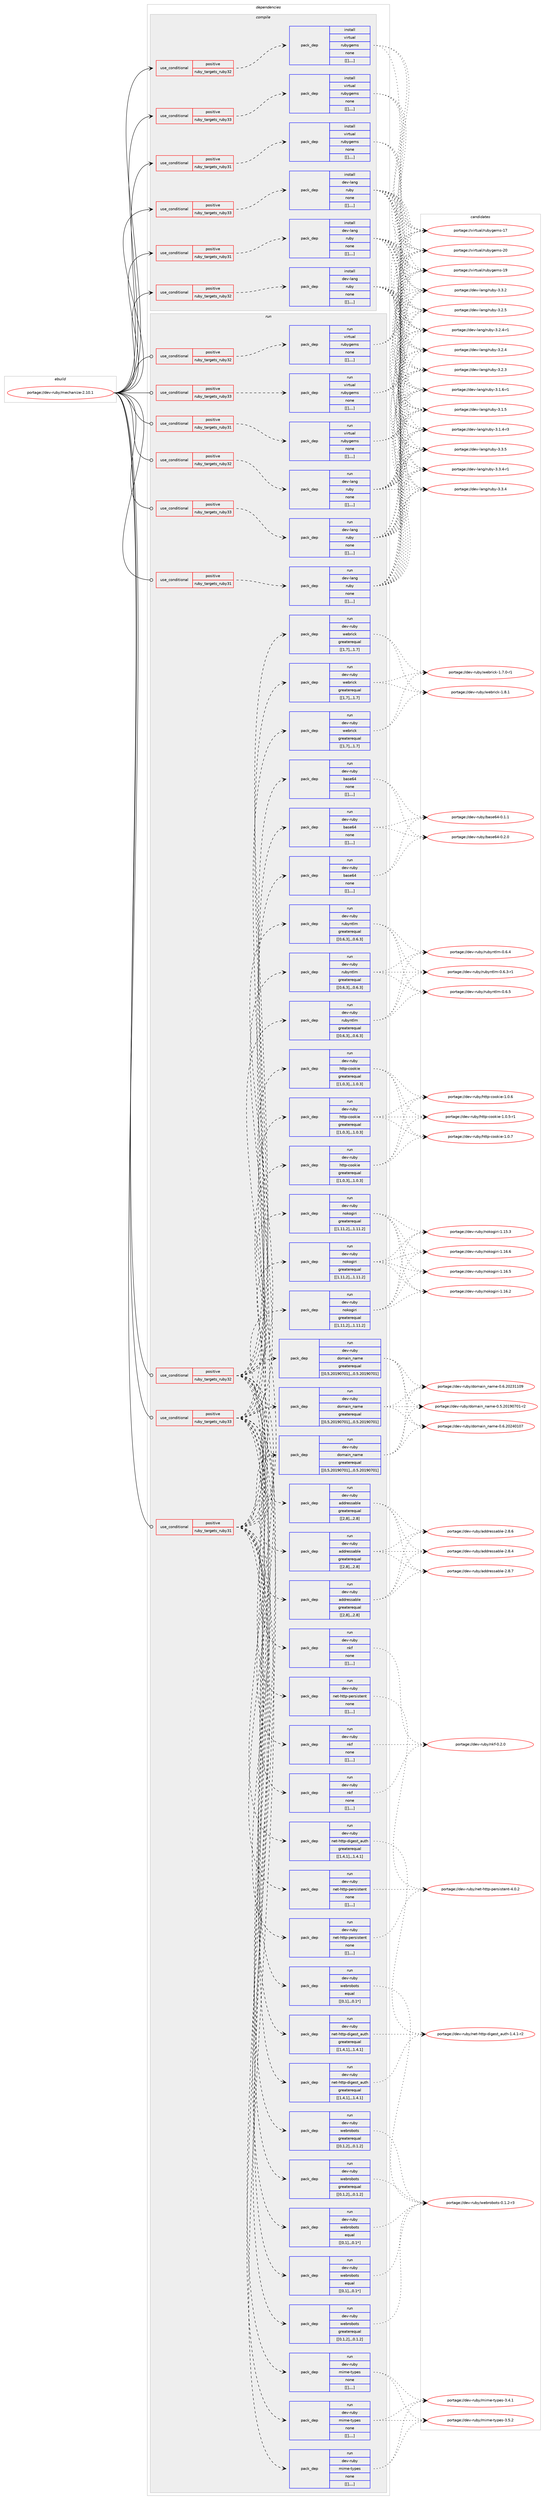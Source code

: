 digraph prolog {

# *************
# Graph options
# *************

newrank=true;
concentrate=true;
compound=true;
graph [rankdir=LR,fontname=Helvetica,fontsize=10,ranksep=1.5];#, ranksep=2.5, nodesep=0.2];
edge  [arrowhead=vee];
node  [fontname=Helvetica,fontsize=10];

# **********
# The ebuild
# **********

subgraph cluster_leftcol {
color=gray;
label=<<i>ebuild</i>>;
id [label="portage://dev-ruby/mechanize-2.10.1", color=red, width=4, href="../dev-ruby/mechanize-2.10.1.svg"];
}

# ****************
# The dependencies
# ****************

subgraph cluster_midcol {
color=gray;
label=<<i>dependencies</i>>;
subgraph cluster_compile {
fillcolor="#eeeeee";
style=filled;
label=<<i>compile</i>>;
subgraph cond51765 {
dependency192456 [label=<<TABLE BORDER="0" CELLBORDER="1" CELLSPACING="0" CELLPADDING="4"><TR><TD ROWSPAN="3" CELLPADDING="10">use_conditional</TD></TR><TR><TD>positive</TD></TR><TR><TD>ruby_targets_ruby31</TD></TR></TABLE>>, shape=none, color=red];
subgraph pack139360 {
dependency192457 [label=<<TABLE BORDER="0" CELLBORDER="1" CELLSPACING="0" CELLPADDING="4" WIDTH="220"><TR><TD ROWSPAN="6" CELLPADDING="30">pack_dep</TD></TR><TR><TD WIDTH="110">install</TD></TR><TR><TD>dev-lang</TD></TR><TR><TD>ruby</TD></TR><TR><TD>none</TD></TR><TR><TD>[[],,,,]</TD></TR></TABLE>>, shape=none, color=blue];
}
dependency192456:e -> dependency192457:w [weight=20,style="dashed",arrowhead="vee"];
}
id:e -> dependency192456:w [weight=20,style="solid",arrowhead="vee"];
subgraph cond51766 {
dependency192458 [label=<<TABLE BORDER="0" CELLBORDER="1" CELLSPACING="0" CELLPADDING="4"><TR><TD ROWSPAN="3" CELLPADDING="10">use_conditional</TD></TR><TR><TD>positive</TD></TR><TR><TD>ruby_targets_ruby31</TD></TR></TABLE>>, shape=none, color=red];
subgraph pack139361 {
dependency192459 [label=<<TABLE BORDER="0" CELLBORDER="1" CELLSPACING="0" CELLPADDING="4" WIDTH="220"><TR><TD ROWSPAN="6" CELLPADDING="30">pack_dep</TD></TR><TR><TD WIDTH="110">install</TD></TR><TR><TD>virtual</TD></TR><TR><TD>rubygems</TD></TR><TR><TD>none</TD></TR><TR><TD>[[],,,,]</TD></TR></TABLE>>, shape=none, color=blue];
}
dependency192458:e -> dependency192459:w [weight=20,style="dashed",arrowhead="vee"];
}
id:e -> dependency192458:w [weight=20,style="solid",arrowhead="vee"];
subgraph cond51767 {
dependency192460 [label=<<TABLE BORDER="0" CELLBORDER="1" CELLSPACING="0" CELLPADDING="4"><TR><TD ROWSPAN="3" CELLPADDING="10">use_conditional</TD></TR><TR><TD>positive</TD></TR><TR><TD>ruby_targets_ruby32</TD></TR></TABLE>>, shape=none, color=red];
subgraph pack139362 {
dependency192461 [label=<<TABLE BORDER="0" CELLBORDER="1" CELLSPACING="0" CELLPADDING="4" WIDTH="220"><TR><TD ROWSPAN="6" CELLPADDING="30">pack_dep</TD></TR><TR><TD WIDTH="110">install</TD></TR><TR><TD>dev-lang</TD></TR><TR><TD>ruby</TD></TR><TR><TD>none</TD></TR><TR><TD>[[],,,,]</TD></TR></TABLE>>, shape=none, color=blue];
}
dependency192460:e -> dependency192461:w [weight=20,style="dashed",arrowhead="vee"];
}
id:e -> dependency192460:w [weight=20,style="solid",arrowhead="vee"];
subgraph cond51768 {
dependency192462 [label=<<TABLE BORDER="0" CELLBORDER="1" CELLSPACING="0" CELLPADDING="4"><TR><TD ROWSPAN="3" CELLPADDING="10">use_conditional</TD></TR><TR><TD>positive</TD></TR><TR><TD>ruby_targets_ruby32</TD></TR></TABLE>>, shape=none, color=red];
subgraph pack139363 {
dependency192463 [label=<<TABLE BORDER="0" CELLBORDER="1" CELLSPACING="0" CELLPADDING="4" WIDTH="220"><TR><TD ROWSPAN="6" CELLPADDING="30">pack_dep</TD></TR><TR><TD WIDTH="110">install</TD></TR><TR><TD>virtual</TD></TR><TR><TD>rubygems</TD></TR><TR><TD>none</TD></TR><TR><TD>[[],,,,]</TD></TR></TABLE>>, shape=none, color=blue];
}
dependency192462:e -> dependency192463:w [weight=20,style="dashed",arrowhead="vee"];
}
id:e -> dependency192462:w [weight=20,style="solid",arrowhead="vee"];
subgraph cond51769 {
dependency192464 [label=<<TABLE BORDER="0" CELLBORDER="1" CELLSPACING="0" CELLPADDING="4"><TR><TD ROWSPAN="3" CELLPADDING="10">use_conditional</TD></TR><TR><TD>positive</TD></TR><TR><TD>ruby_targets_ruby33</TD></TR></TABLE>>, shape=none, color=red];
subgraph pack139364 {
dependency192465 [label=<<TABLE BORDER="0" CELLBORDER="1" CELLSPACING="0" CELLPADDING="4" WIDTH="220"><TR><TD ROWSPAN="6" CELLPADDING="30">pack_dep</TD></TR><TR><TD WIDTH="110">install</TD></TR><TR><TD>dev-lang</TD></TR><TR><TD>ruby</TD></TR><TR><TD>none</TD></TR><TR><TD>[[],,,,]</TD></TR></TABLE>>, shape=none, color=blue];
}
dependency192464:e -> dependency192465:w [weight=20,style="dashed",arrowhead="vee"];
}
id:e -> dependency192464:w [weight=20,style="solid",arrowhead="vee"];
subgraph cond51770 {
dependency192466 [label=<<TABLE BORDER="0" CELLBORDER="1" CELLSPACING="0" CELLPADDING="4"><TR><TD ROWSPAN="3" CELLPADDING="10">use_conditional</TD></TR><TR><TD>positive</TD></TR><TR><TD>ruby_targets_ruby33</TD></TR></TABLE>>, shape=none, color=red];
subgraph pack139365 {
dependency192467 [label=<<TABLE BORDER="0" CELLBORDER="1" CELLSPACING="0" CELLPADDING="4" WIDTH="220"><TR><TD ROWSPAN="6" CELLPADDING="30">pack_dep</TD></TR><TR><TD WIDTH="110">install</TD></TR><TR><TD>virtual</TD></TR><TR><TD>rubygems</TD></TR><TR><TD>none</TD></TR><TR><TD>[[],,,,]</TD></TR></TABLE>>, shape=none, color=blue];
}
dependency192466:e -> dependency192467:w [weight=20,style="dashed",arrowhead="vee"];
}
id:e -> dependency192466:w [weight=20,style="solid",arrowhead="vee"];
}
subgraph cluster_compileandrun {
fillcolor="#eeeeee";
style=filled;
label=<<i>compile and run</i>>;
}
subgraph cluster_run {
fillcolor="#eeeeee";
style=filled;
label=<<i>run</i>>;
subgraph cond51771 {
dependency192468 [label=<<TABLE BORDER="0" CELLBORDER="1" CELLSPACING="0" CELLPADDING="4"><TR><TD ROWSPAN="3" CELLPADDING="10">use_conditional</TD></TR><TR><TD>positive</TD></TR><TR><TD>ruby_targets_ruby31</TD></TR></TABLE>>, shape=none, color=red];
subgraph pack139366 {
dependency192469 [label=<<TABLE BORDER="0" CELLBORDER="1" CELLSPACING="0" CELLPADDING="4" WIDTH="220"><TR><TD ROWSPAN="6" CELLPADDING="30">pack_dep</TD></TR><TR><TD WIDTH="110">run</TD></TR><TR><TD>dev-lang</TD></TR><TR><TD>ruby</TD></TR><TR><TD>none</TD></TR><TR><TD>[[],,,,]</TD></TR></TABLE>>, shape=none, color=blue];
}
dependency192468:e -> dependency192469:w [weight=20,style="dashed",arrowhead="vee"];
}
id:e -> dependency192468:w [weight=20,style="solid",arrowhead="odot"];
subgraph cond51772 {
dependency192470 [label=<<TABLE BORDER="0" CELLBORDER="1" CELLSPACING="0" CELLPADDING="4"><TR><TD ROWSPAN="3" CELLPADDING="10">use_conditional</TD></TR><TR><TD>positive</TD></TR><TR><TD>ruby_targets_ruby31</TD></TR></TABLE>>, shape=none, color=red];
subgraph pack139367 {
dependency192471 [label=<<TABLE BORDER="0" CELLBORDER="1" CELLSPACING="0" CELLPADDING="4" WIDTH="220"><TR><TD ROWSPAN="6" CELLPADDING="30">pack_dep</TD></TR><TR><TD WIDTH="110">run</TD></TR><TR><TD>dev-ruby</TD></TR><TR><TD>addressable</TD></TR><TR><TD>greaterequal</TD></TR><TR><TD>[[2,8],,,2.8]</TD></TR></TABLE>>, shape=none, color=blue];
}
dependency192470:e -> dependency192471:w [weight=20,style="dashed",arrowhead="vee"];
subgraph pack139368 {
dependency192472 [label=<<TABLE BORDER="0" CELLBORDER="1" CELLSPACING="0" CELLPADDING="4" WIDTH="220"><TR><TD ROWSPAN="6" CELLPADDING="30">pack_dep</TD></TR><TR><TD WIDTH="110">run</TD></TR><TR><TD>dev-ruby</TD></TR><TR><TD>base64</TD></TR><TR><TD>none</TD></TR><TR><TD>[[],,,,]</TD></TR></TABLE>>, shape=none, color=blue];
}
dependency192470:e -> dependency192472:w [weight=20,style="dashed",arrowhead="vee"];
subgraph pack139369 {
dependency192473 [label=<<TABLE BORDER="0" CELLBORDER="1" CELLSPACING="0" CELLPADDING="4" WIDTH="220"><TR><TD ROWSPAN="6" CELLPADDING="30">pack_dep</TD></TR><TR><TD WIDTH="110">run</TD></TR><TR><TD>dev-ruby</TD></TR><TR><TD>domain_name</TD></TR><TR><TD>greaterequal</TD></TR><TR><TD>[[0,5,20190701],,,0.5.20190701]</TD></TR></TABLE>>, shape=none, color=blue];
}
dependency192470:e -> dependency192473:w [weight=20,style="dashed",arrowhead="vee"];
subgraph pack139370 {
dependency192474 [label=<<TABLE BORDER="0" CELLBORDER="1" CELLSPACING="0" CELLPADDING="4" WIDTH="220"><TR><TD ROWSPAN="6" CELLPADDING="30">pack_dep</TD></TR><TR><TD WIDTH="110">run</TD></TR><TR><TD>dev-ruby</TD></TR><TR><TD>http-cookie</TD></TR><TR><TD>greaterequal</TD></TR><TR><TD>[[1,0,3],,,1.0.3]</TD></TR></TABLE>>, shape=none, color=blue];
}
dependency192470:e -> dependency192474:w [weight=20,style="dashed",arrowhead="vee"];
subgraph pack139371 {
dependency192475 [label=<<TABLE BORDER="0" CELLBORDER="1" CELLSPACING="0" CELLPADDING="4" WIDTH="220"><TR><TD ROWSPAN="6" CELLPADDING="30">pack_dep</TD></TR><TR><TD WIDTH="110">run</TD></TR><TR><TD>dev-ruby</TD></TR><TR><TD>mime-types</TD></TR><TR><TD>none</TD></TR><TR><TD>[[],,,,]</TD></TR></TABLE>>, shape=none, color=blue];
}
dependency192470:e -> dependency192475:w [weight=20,style="dashed",arrowhead="vee"];
subgraph pack139372 {
dependency192476 [label=<<TABLE BORDER="0" CELLBORDER="1" CELLSPACING="0" CELLPADDING="4" WIDTH="220"><TR><TD ROWSPAN="6" CELLPADDING="30">pack_dep</TD></TR><TR><TD WIDTH="110">run</TD></TR><TR><TD>dev-ruby</TD></TR><TR><TD>net-http-digest_auth</TD></TR><TR><TD>greaterequal</TD></TR><TR><TD>[[1,4,1],,,1.4.1]</TD></TR></TABLE>>, shape=none, color=blue];
}
dependency192470:e -> dependency192476:w [weight=20,style="dashed",arrowhead="vee"];
subgraph pack139373 {
dependency192477 [label=<<TABLE BORDER="0" CELLBORDER="1" CELLSPACING="0" CELLPADDING="4" WIDTH="220"><TR><TD ROWSPAN="6" CELLPADDING="30">pack_dep</TD></TR><TR><TD WIDTH="110">run</TD></TR><TR><TD>dev-ruby</TD></TR><TR><TD>net-http-persistent</TD></TR><TR><TD>none</TD></TR><TR><TD>[[],,,,]</TD></TR></TABLE>>, shape=none, color=blue];
}
dependency192470:e -> dependency192477:w [weight=20,style="dashed",arrowhead="vee"];
subgraph pack139374 {
dependency192478 [label=<<TABLE BORDER="0" CELLBORDER="1" CELLSPACING="0" CELLPADDING="4" WIDTH="220"><TR><TD ROWSPAN="6" CELLPADDING="30">pack_dep</TD></TR><TR><TD WIDTH="110">run</TD></TR><TR><TD>dev-ruby</TD></TR><TR><TD>nkf</TD></TR><TR><TD>none</TD></TR><TR><TD>[[],,,,]</TD></TR></TABLE>>, shape=none, color=blue];
}
dependency192470:e -> dependency192478:w [weight=20,style="dashed",arrowhead="vee"];
subgraph pack139375 {
dependency192479 [label=<<TABLE BORDER="0" CELLBORDER="1" CELLSPACING="0" CELLPADDING="4" WIDTH="220"><TR><TD ROWSPAN="6" CELLPADDING="30">pack_dep</TD></TR><TR><TD WIDTH="110">run</TD></TR><TR><TD>dev-ruby</TD></TR><TR><TD>nokogiri</TD></TR><TR><TD>greaterequal</TD></TR><TR><TD>[[1,11,2],,,1.11.2]</TD></TR></TABLE>>, shape=none, color=blue];
}
dependency192470:e -> dependency192479:w [weight=20,style="dashed",arrowhead="vee"];
subgraph pack139376 {
dependency192480 [label=<<TABLE BORDER="0" CELLBORDER="1" CELLSPACING="0" CELLPADDING="4" WIDTH="220"><TR><TD ROWSPAN="6" CELLPADDING="30">pack_dep</TD></TR><TR><TD WIDTH="110">run</TD></TR><TR><TD>dev-ruby</TD></TR><TR><TD>rubyntlm</TD></TR><TR><TD>greaterequal</TD></TR><TR><TD>[[0,6,3],,,0.6.3]</TD></TR></TABLE>>, shape=none, color=blue];
}
dependency192470:e -> dependency192480:w [weight=20,style="dashed",arrowhead="vee"];
subgraph pack139377 {
dependency192481 [label=<<TABLE BORDER="0" CELLBORDER="1" CELLSPACING="0" CELLPADDING="4" WIDTH="220"><TR><TD ROWSPAN="6" CELLPADDING="30">pack_dep</TD></TR><TR><TD WIDTH="110">run</TD></TR><TR><TD>dev-ruby</TD></TR><TR><TD>webrick</TD></TR><TR><TD>greaterequal</TD></TR><TR><TD>[[1,7],,,1.7]</TD></TR></TABLE>>, shape=none, color=blue];
}
dependency192470:e -> dependency192481:w [weight=20,style="dashed",arrowhead="vee"];
subgraph pack139378 {
dependency192482 [label=<<TABLE BORDER="0" CELLBORDER="1" CELLSPACING="0" CELLPADDING="4" WIDTH="220"><TR><TD ROWSPAN="6" CELLPADDING="30">pack_dep</TD></TR><TR><TD WIDTH="110">run</TD></TR><TR><TD>dev-ruby</TD></TR><TR><TD>webrobots</TD></TR><TR><TD>greaterequal</TD></TR><TR><TD>[[0,1,2],,,0.1.2]</TD></TR></TABLE>>, shape=none, color=blue];
}
dependency192470:e -> dependency192482:w [weight=20,style="dashed",arrowhead="vee"];
subgraph pack139379 {
dependency192483 [label=<<TABLE BORDER="0" CELLBORDER="1" CELLSPACING="0" CELLPADDING="4" WIDTH="220"><TR><TD ROWSPAN="6" CELLPADDING="30">pack_dep</TD></TR><TR><TD WIDTH="110">run</TD></TR><TR><TD>dev-ruby</TD></TR><TR><TD>webrobots</TD></TR><TR><TD>equal</TD></TR><TR><TD>[[0,1],,,0.1*]</TD></TR></TABLE>>, shape=none, color=blue];
}
dependency192470:e -> dependency192483:w [weight=20,style="dashed",arrowhead="vee"];
}
id:e -> dependency192470:w [weight=20,style="solid",arrowhead="odot"];
subgraph cond51773 {
dependency192484 [label=<<TABLE BORDER="0" CELLBORDER="1" CELLSPACING="0" CELLPADDING="4"><TR><TD ROWSPAN="3" CELLPADDING="10">use_conditional</TD></TR><TR><TD>positive</TD></TR><TR><TD>ruby_targets_ruby31</TD></TR></TABLE>>, shape=none, color=red];
subgraph pack139380 {
dependency192485 [label=<<TABLE BORDER="0" CELLBORDER="1" CELLSPACING="0" CELLPADDING="4" WIDTH="220"><TR><TD ROWSPAN="6" CELLPADDING="30">pack_dep</TD></TR><TR><TD WIDTH="110">run</TD></TR><TR><TD>virtual</TD></TR><TR><TD>rubygems</TD></TR><TR><TD>none</TD></TR><TR><TD>[[],,,,]</TD></TR></TABLE>>, shape=none, color=blue];
}
dependency192484:e -> dependency192485:w [weight=20,style="dashed",arrowhead="vee"];
}
id:e -> dependency192484:w [weight=20,style="solid",arrowhead="odot"];
subgraph cond51774 {
dependency192486 [label=<<TABLE BORDER="0" CELLBORDER="1" CELLSPACING="0" CELLPADDING="4"><TR><TD ROWSPAN="3" CELLPADDING="10">use_conditional</TD></TR><TR><TD>positive</TD></TR><TR><TD>ruby_targets_ruby32</TD></TR></TABLE>>, shape=none, color=red];
subgraph pack139381 {
dependency192487 [label=<<TABLE BORDER="0" CELLBORDER="1" CELLSPACING="0" CELLPADDING="4" WIDTH="220"><TR><TD ROWSPAN="6" CELLPADDING="30">pack_dep</TD></TR><TR><TD WIDTH="110">run</TD></TR><TR><TD>dev-lang</TD></TR><TR><TD>ruby</TD></TR><TR><TD>none</TD></TR><TR><TD>[[],,,,]</TD></TR></TABLE>>, shape=none, color=blue];
}
dependency192486:e -> dependency192487:w [weight=20,style="dashed",arrowhead="vee"];
}
id:e -> dependency192486:w [weight=20,style="solid",arrowhead="odot"];
subgraph cond51775 {
dependency192488 [label=<<TABLE BORDER="0" CELLBORDER="1" CELLSPACING="0" CELLPADDING="4"><TR><TD ROWSPAN="3" CELLPADDING="10">use_conditional</TD></TR><TR><TD>positive</TD></TR><TR><TD>ruby_targets_ruby32</TD></TR></TABLE>>, shape=none, color=red];
subgraph pack139382 {
dependency192489 [label=<<TABLE BORDER="0" CELLBORDER="1" CELLSPACING="0" CELLPADDING="4" WIDTH="220"><TR><TD ROWSPAN="6" CELLPADDING="30">pack_dep</TD></TR><TR><TD WIDTH="110">run</TD></TR><TR><TD>dev-ruby</TD></TR><TR><TD>addressable</TD></TR><TR><TD>greaterequal</TD></TR><TR><TD>[[2,8],,,2.8]</TD></TR></TABLE>>, shape=none, color=blue];
}
dependency192488:e -> dependency192489:w [weight=20,style="dashed",arrowhead="vee"];
subgraph pack139383 {
dependency192490 [label=<<TABLE BORDER="0" CELLBORDER="1" CELLSPACING="0" CELLPADDING="4" WIDTH="220"><TR><TD ROWSPAN="6" CELLPADDING="30">pack_dep</TD></TR><TR><TD WIDTH="110">run</TD></TR><TR><TD>dev-ruby</TD></TR><TR><TD>base64</TD></TR><TR><TD>none</TD></TR><TR><TD>[[],,,,]</TD></TR></TABLE>>, shape=none, color=blue];
}
dependency192488:e -> dependency192490:w [weight=20,style="dashed",arrowhead="vee"];
subgraph pack139384 {
dependency192491 [label=<<TABLE BORDER="0" CELLBORDER="1" CELLSPACING="0" CELLPADDING="4" WIDTH="220"><TR><TD ROWSPAN="6" CELLPADDING="30">pack_dep</TD></TR><TR><TD WIDTH="110">run</TD></TR><TR><TD>dev-ruby</TD></TR><TR><TD>domain_name</TD></TR><TR><TD>greaterequal</TD></TR><TR><TD>[[0,5,20190701],,,0.5.20190701]</TD></TR></TABLE>>, shape=none, color=blue];
}
dependency192488:e -> dependency192491:w [weight=20,style="dashed",arrowhead="vee"];
subgraph pack139385 {
dependency192492 [label=<<TABLE BORDER="0" CELLBORDER="1" CELLSPACING="0" CELLPADDING="4" WIDTH="220"><TR><TD ROWSPAN="6" CELLPADDING="30">pack_dep</TD></TR><TR><TD WIDTH="110">run</TD></TR><TR><TD>dev-ruby</TD></TR><TR><TD>http-cookie</TD></TR><TR><TD>greaterequal</TD></TR><TR><TD>[[1,0,3],,,1.0.3]</TD></TR></TABLE>>, shape=none, color=blue];
}
dependency192488:e -> dependency192492:w [weight=20,style="dashed",arrowhead="vee"];
subgraph pack139386 {
dependency192493 [label=<<TABLE BORDER="0" CELLBORDER="1" CELLSPACING="0" CELLPADDING="4" WIDTH="220"><TR><TD ROWSPAN="6" CELLPADDING="30">pack_dep</TD></TR><TR><TD WIDTH="110">run</TD></TR><TR><TD>dev-ruby</TD></TR><TR><TD>mime-types</TD></TR><TR><TD>none</TD></TR><TR><TD>[[],,,,]</TD></TR></TABLE>>, shape=none, color=blue];
}
dependency192488:e -> dependency192493:w [weight=20,style="dashed",arrowhead="vee"];
subgraph pack139387 {
dependency192494 [label=<<TABLE BORDER="0" CELLBORDER="1" CELLSPACING="0" CELLPADDING="4" WIDTH="220"><TR><TD ROWSPAN="6" CELLPADDING="30">pack_dep</TD></TR><TR><TD WIDTH="110">run</TD></TR><TR><TD>dev-ruby</TD></TR><TR><TD>net-http-digest_auth</TD></TR><TR><TD>greaterequal</TD></TR><TR><TD>[[1,4,1],,,1.4.1]</TD></TR></TABLE>>, shape=none, color=blue];
}
dependency192488:e -> dependency192494:w [weight=20,style="dashed",arrowhead="vee"];
subgraph pack139388 {
dependency192495 [label=<<TABLE BORDER="0" CELLBORDER="1" CELLSPACING="0" CELLPADDING="4" WIDTH="220"><TR><TD ROWSPAN="6" CELLPADDING="30">pack_dep</TD></TR><TR><TD WIDTH="110">run</TD></TR><TR><TD>dev-ruby</TD></TR><TR><TD>net-http-persistent</TD></TR><TR><TD>none</TD></TR><TR><TD>[[],,,,]</TD></TR></TABLE>>, shape=none, color=blue];
}
dependency192488:e -> dependency192495:w [weight=20,style="dashed",arrowhead="vee"];
subgraph pack139389 {
dependency192496 [label=<<TABLE BORDER="0" CELLBORDER="1" CELLSPACING="0" CELLPADDING="4" WIDTH="220"><TR><TD ROWSPAN="6" CELLPADDING="30">pack_dep</TD></TR><TR><TD WIDTH="110">run</TD></TR><TR><TD>dev-ruby</TD></TR><TR><TD>nkf</TD></TR><TR><TD>none</TD></TR><TR><TD>[[],,,,]</TD></TR></TABLE>>, shape=none, color=blue];
}
dependency192488:e -> dependency192496:w [weight=20,style="dashed",arrowhead="vee"];
subgraph pack139390 {
dependency192497 [label=<<TABLE BORDER="0" CELLBORDER="1" CELLSPACING="0" CELLPADDING="4" WIDTH="220"><TR><TD ROWSPAN="6" CELLPADDING="30">pack_dep</TD></TR><TR><TD WIDTH="110">run</TD></TR><TR><TD>dev-ruby</TD></TR><TR><TD>nokogiri</TD></TR><TR><TD>greaterequal</TD></TR><TR><TD>[[1,11,2],,,1.11.2]</TD></TR></TABLE>>, shape=none, color=blue];
}
dependency192488:e -> dependency192497:w [weight=20,style="dashed",arrowhead="vee"];
subgraph pack139391 {
dependency192498 [label=<<TABLE BORDER="0" CELLBORDER="1" CELLSPACING="0" CELLPADDING="4" WIDTH="220"><TR><TD ROWSPAN="6" CELLPADDING="30">pack_dep</TD></TR><TR><TD WIDTH="110">run</TD></TR><TR><TD>dev-ruby</TD></TR><TR><TD>rubyntlm</TD></TR><TR><TD>greaterequal</TD></TR><TR><TD>[[0,6,3],,,0.6.3]</TD></TR></TABLE>>, shape=none, color=blue];
}
dependency192488:e -> dependency192498:w [weight=20,style="dashed",arrowhead="vee"];
subgraph pack139392 {
dependency192499 [label=<<TABLE BORDER="0" CELLBORDER="1" CELLSPACING="0" CELLPADDING="4" WIDTH="220"><TR><TD ROWSPAN="6" CELLPADDING="30">pack_dep</TD></TR><TR><TD WIDTH="110">run</TD></TR><TR><TD>dev-ruby</TD></TR><TR><TD>webrick</TD></TR><TR><TD>greaterequal</TD></TR><TR><TD>[[1,7],,,1.7]</TD></TR></TABLE>>, shape=none, color=blue];
}
dependency192488:e -> dependency192499:w [weight=20,style="dashed",arrowhead="vee"];
subgraph pack139393 {
dependency192500 [label=<<TABLE BORDER="0" CELLBORDER="1" CELLSPACING="0" CELLPADDING="4" WIDTH="220"><TR><TD ROWSPAN="6" CELLPADDING="30">pack_dep</TD></TR><TR><TD WIDTH="110">run</TD></TR><TR><TD>dev-ruby</TD></TR><TR><TD>webrobots</TD></TR><TR><TD>greaterequal</TD></TR><TR><TD>[[0,1,2],,,0.1.2]</TD></TR></TABLE>>, shape=none, color=blue];
}
dependency192488:e -> dependency192500:w [weight=20,style="dashed",arrowhead="vee"];
subgraph pack139394 {
dependency192501 [label=<<TABLE BORDER="0" CELLBORDER="1" CELLSPACING="0" CELLPADDING="4" WIDTH="220"><TR><TD ROWSPAN="6" CELLPADDING="30">pack_dep</TD></TR><TR><TD WIDTH="110">run</TD></TR><TR><TD>dev-ruby</TD></TR><TR><TD>webrobots</TD></TR><TR><TD>equal</TD></TR><TR><TD>[[0,1],,,0.1*]</TD></TR></TABLE>>, shape=none, color=blue];
}
dependency192488:e -> dependency192501:w [weight=20,style="dashed",arrowhead="vee"];
}
id:e -> dependency192488:w [weight=20,style="solid",arrowhead="odot"];
subgraph cond51776 {
dependency192502 [label=<<TABLE BORDER="0" CELLBORDER="1" CELLSPACING="0" CELLPADDING="4"><TR><TD ROWSPAN="3" CELLPADDING="10">use_conditional</TD></TR><TR><TD>positive</TD></TR><TR><TD>ruby_targets_ruby32</TD></TR></TABLE>>, shape=none, color=red];
subgraph pack139395 {
dependency192503 [label=<<TABLE BORDER="0" CELLBORDER="1" CELLSPACING="0" CELLPADDING="4" WIDTH="220"><TR><TD ROWSPAN="6" CELLPADDING="30">pack_dep</TD></TR><TR><TD WIDTH="110">run</TD></TR><TR><TD>virtual</TD></TR><TR><TD>rubygems</TD></TR><TR><TD>none</TD></TR><TR><TD>[[],,,,]</TD></TR></TABLE>>, shape=none, color=blue];
}
dependency192502:e -> dependency192503:w [weight=20,style="dashed",arrowhead="vee"];
}
id:e -> dependency192502:w [weight=20,style="solid",arrowhead="odot"];
subgraph cond51777 {
dependency192504 [label=<<TABLE BORDER="0" CELLBORDER="1" CELLSPACING="0" CELLPADDING="4"><TR><TD ROWSPAN="3" CELLPADDING="10">use_conditional</TD></TR><TR><TD>positive</TD></TR><TR><TD>ruby_targets_ruby33</TD></TR></TABLE>>, shape=none, color=red];
subgraph pack139396 {
dependency192505 [label=<<TABLE BORDER="0" CELLBORDER="1" CELLSPACING="0" CELLPADDING="4" WIDTH="220"><TR><TD ROWSPAN="6" CELLPADDING="30">pack_dep</TD></TR><TR><TD WIDTH="110">run</TD></TR><TR><TD>dev-lang</TD></TR><TR><TD>ruby</TD></TR><TR><TD>none</TD></TR><TR><TD>[[],,,,]</TD></TR></TABLE>>, shape=none, color=blue];
}
dependency192504:e -> dependency192505:w [weight=20,style="dashed",arrowhead="vee"];
}
id:e -> dependency192504:w [weight=20,style="solid",arrowhead="odot"];
subgraph cond51778 {
dependency192506 [label=<<TABLE BORDER="0" CELLBORDER="1" CELLSPACING="0" CELLPADDING="4"><TR><TD ROWSPAN="3" CELLPADDING="10">use_conditional</TD></TR><TR><TD>positive</TD></TR><TR><TD>ruby_targets_ruby33</TD></TR></TABLE>>, shape=none, color=red];
subgraph pack139397 {
dependency192507 [label=<<TABLE BORDER="0" CELLBORDER="1" CELLSPACING="0" CELLPADDING="4" WIDTH="220"><TR><TD ROWSPAN="6" CELLPADDING="30">pack_dep</TD></TR><TR><TD WIDTH="110">run</TD></TR><TR><TD>dev-ruby</TD></TR><TR><TD>addressable</TD></TR><TR><TD>greaterequal</TD></TR><TR><TD>[[2,8],,,2.8]</TD></TR></TABLE>>, shape=none, color=blue];
}
dependency192506:e -> dependency192507:w [weight=20,style="dashed",arrowhead="vee"];
subgraph pack139398 {
dependency192508 [label=<<TABLE BORDER="0" CELLBORDER="1" CELLSPACING="0" CELLPADDING="4" WIDTH="220"><TR><TD ROWSPAN="6" CELLPADDING="30">pack_dep</TD></TR><TR><TD WIDTH="110">run</TD></TR><TR><TD>dev-ruby</TD></TR><TR><TD>base64</TD></TR><TR><TD>none</TD></TR><TR><TD>[[],,,,]</TD></TR></TABLE>>, shape=none, color=blue];
}
dependency192506:e -> dependency192508:w [weight=20,style="dashed",arrowhead="vee"];
subgraph pack139399 {
dependency192509 [label=<<TABLE BORDER="0" CELLBORDER="1" CELLSPACING="0" CELLPADDING="4" WIDTH="220"><TR><TD ROWSPAN="6" CELLPADDING="30">pack_dep</TD></TR><TR><TD WIDTH="110">run</TD></TR><TR><TD>dev-ruby</TD></TR><TR><TD>domain_name</TD></TR><TR><TD>greaterequal</TD></TR><TR><TD>[[0,5,20190701],,,0.5.20190701]</TD></TR></TABLE>>, shape=none, color=blue];
}
dependency192506:e -> dependency192509:w [weight=20,style="dashed",arrowhead="vee"];
subgraph pack139400 {
dependency192510 [label=<<TABLE BORDER="0" CELLBORDER="1" CELLSPACING="0" CELLPADDING="4" WIDTH="220"><TR><TD ROWSPAN="6" CELLPADDING="30">pack_dep</TD></TR><TR><TD WIDTH="110">run</TD></TR><TR><TD>dev-ruby</TD></TR><TR><TD>http-cookie</TD></TR><TR><TD>greaterequal</TD></TR><TR><TD>[[1,0,3],,,1.0.3]</TD></TR></TABLE>>, shape=none, color=blue];
}
dependency192506:e -> dependency192510:w [weight=20,style="dashed",arrowhead="vee"];
subgraph pack139401 {
dependency192511 [label=<<TABLE BORDER="0" CELLBORDER="1" CELLSPACING="0" CELLPADDING="4" WIDTH="220"><TR><TD ROWSPAN="6" CELLPADDING="30">pack_dep</TD></TR><TR><TD WIDTH="110">run</TD></TR><TR><TD>dev-ruby</TD></TR><TR><TD>mime-types</TD></TR><TR><TD>none</TD></TR><TR><TD>[[],,,,]</TD></TR></TABLE>>, shape=none, color=blue];
}
dependency192506:e -> dependency192511:w [weight=20,style="dashed",arrowhead="vee"];
subgraph pack139402 {
dependency192512 [label=<<TABLE BORDER="0" CELLBORDER="1" CELLSPACING="0" CELLPADDING="4" WIDTH="220"><TR><TD ROWSPAN="6" CELLPADDING="30">pack_dep</TD></TR><TR><TD WIDTH="110">run</TD></TR><TR><TD>dev-ruby</TD></TR><TR><TD>net-http-digest_auth</TD></TR><TR><TD>greaterequal</TD></TR><TR><TD>[[1,4,1],,,1.4.1]</TD></TR></TABLE>>, shape=none, color=blue];
}
dependency192506:e -> dependency192512:w [weight=20,style="dashed",arrowhead="vee"];
subgraph pack139403 {
dependency192513 [label=<<TABLE BORDER="0" CELLBORDER="1" CELLSPACING="0" CELLPADDING="4" WIDTH="220"><TR><TD ROWSPAN="6" CELLPADDING="30">pack_dep</TD></TR><TR><TD WIDTH="110">run</TD></TR><TR><TD>dev-ruby</TD></TR><TR><TD>net-http-persistent</TD></TR><TR><TD>none</TD></TR><TR><TD>[[],,,,]</TD></TR></TABLE>>, shape=none, color=blue];
}
dependency192506:e -> dependency192513:w [weight=20,style="dashed",arrowhead="vee"];
subgraph pack139404 {
dependency192514 [label=<<TABLE BORDER="0" CELLBORDER="1" CELLSPACING="0" CELLPADDING="4" WIDTH="220"><TR><TD ROWSPAN="6" CELLPADDING="30">pack_dep</TD></TR><TR><TD WIDTH="110">run</TD></TR><TR><TD>dev-ruby</TD></TR><TR><TD>nkf</TD></TR><TR><TD>none</TD></TR><TR><TD>[[],,,,]</TD></TR></TABLE>>, shape=none, color=blue];
}
dependency192506:e -> dependency192514:w [weight=20,style="dashed",arrowhead="vee"];
subgraph pack139405 {
dependency192515 [label=<<TABLE BORDER="0" CELLBORDER="1" CELLSPACING="0" CELLPADDING="4" WIDTH="220"><TR><TD ROWSPAN="6" CELLPADDING="30">pack_dep</TD></TR><TR><TD WIDTH="110">run</TD></TR><TR><TD>dev-ruby</TD></TR><TR><TD>nokogiri</TD></TR><TR><TD>greaterequal</TD></TR><TR><TD>[[1,11,2],,,1.11.2]</TD></TR></TABLE>>, shape=none, color=blue];
}
dependency192506:e -> dependency192515:w [weight=20,style="dashed",arrowhead="vee"];
subgraph pack139406 {
dependency192516 [label=<<TABLE BORDER="0" CELLBORDER="1" CELLSPACING="0" CELLPADDING="4" WIDTH="220"><TR><TD ROWSPAN="6" CELLPADDING="30">pack_dep</TD></TR><TR><TD WIDTH="110">run</TD></TR><TR><TD>dev-ruby</TD></TR><TR><TD>rubyntlm</TD></TR><TR><TD>greaterequal</TD></TR><TR><TD>[[0,6,3],,,0.6.3]</TD></TR></TABLE>>, shape=none, color=blue];
}
dependency192506:e -> dependency192516:w [weight=20,style="dashed",arrowhead="vee"];
subgraph pack139407 {
dependency192517 [label=<<TABLE BORDER="0" CELLBORDER="1" CELLSPACING="0" CELLPADDING="4" WIDTH="220"><TR><TD ROWSPAN="6" CELLPADDING="30">pack_dep</TD></TR><TR><TD WIDTH="110">run</TD></TR><TR><TD>dev-ruby</TD></TR><TR><TD>webrick</TD></TR><TR><TD>greaterequal</TD></TR><TR><TD>[[1,7],,,1.7]</TD></TR></TABLE>>, shape=none, color=blue];
}
dependency192506:e -> dependency192517:w [weight=20,style="dashed",arrowhead="vee"];
subgraph pack139408 {
dependency192518 [label=<<TABLE BORDER="0" CELLBORDER="1" CELLSPACING="0" CELLPADDING="4" WIDTH="220"><TR><TD ROWSPAN="6" CELLPADDING="30">pack_dep</TD></TR><TR><TD WIDTH="110">run</TD></TR><TR><TD>dev-ruby</TD></TR><TR><TD>webrobots</TD></TR><TR><TD>greaterequal</TD></TR><TR><TD>[[0,1,2],,,0.1.2]</TD></TR></TABLE>>, shape=none, color=blue];
}
dependency192506:e -> dependency192518:w [weight=20,style="dashed",arrowhead="vee"];
subgraph pack139409 {
dependency192519 [label=<<TABLE BORDER="0" CELLBORDER="1" CELLSPACING="0" CELLPADDING="4" WIDTH="220"><TR><TD ROWSPAN="6" CELLPADDING="30">pack_dep</TD></TR><TR><TD WIDTH="110">run</TD></TR><TR><TD>dev-ruby</TD></TR><TR><TD>webrobots</TD></TR><TR><TD>equal</TD></TR><TR><TD>[[0,1],,,0.1*]</TD></TR></TABLE>>, shape=none, color=blue];
}
dependency192506:e -> dependency192519:w [weight=20,style="dashed",arrowhead="vee"];
}
id:e -> dependency192506:w [weight=20,style="solid",arrowhead="odot"];
subgraph cond51779 {
dependency192520 [label=<<TABLE BORDER="0" CELLBORDER="1" CELLSPACING="0" CELLPADDING="4"><TR><TD ROWSPAN="3" CELLPADDING="10">use_conditional</TD></TR><TR><TD>positive</TD></TR><TR><TD>ruby_targets_ruby33</TD></TR></TABLE>>, shape=none, color=red];
subgraph pack139410 {
dependency192521 [label=<<TABLE BORDER="0" CELLBORDER="1" CELLSPACING="0" CELLPADDING="4" WIDTH="220"><TR><TD ROWSPAN="6" CELLPADDING="30">pack_dep</TD></TR><TR><TD WIDTH="110">run</TD></TR><TR><TD>virtual</TD></TR><TR><TD>rubygems</TD></TR><TR><TD>none</TD></TR><TR><TD>[[],,,,]</TD></TR></TABLE>>, shape=none, color=blue];
}
dependency192520:e -> dependency192521:w [weight=20,style="dashed",arrowhead="vee"];
}
id:e -> dependency192520:w [weight=20,style="solid",arrowhead="odot"];
}
}

# **************
# The candidates
# **************

subgraph cluster_choices {
rank=same;
color=gray;
label=<<i>candidates</i>>;

subgraph choice139360 {
color=black;
nodesep=1;
choice10010111845108971101034711411798121455146514653 [label="portage://dev-lang/ruby-3.3.5", color=red, width=4,href="../dev-lang/ruby-3.3.5.svg"];
choice100101118451089711010347114117981214551465146524511449 [label="portage://dev-lang/ruby-3.3.4-r1", color=red, width=4,href="../dev-lang/ruby-3.3.4-r1.svg"];
choice10010111845108971101034711411798121455146514652 [label="portage://dev-lang/ruby-3.3.4", color=red, width=4,href="../dev-lang/ruby-3.3.4.svg"];
choice10010111845108971101034711411798121455146514650 [label="portage://dev-lang/ruby-3.3.2", color=red, width=4,href="../dev-lang/ruby-3.3.2.svg"];
choice10010111845108971101034711411798121455146504653 [label="portage://dev-lang/ruby-3.2.5", color=red, width=4,href="../dev-lang/ruby-3.2.5.svg"];
choice100101118451089711010347114117981214551465046524511449 [label="portage://dev-lang/ruby-3.2.4-r1", color=red, width=4,href="../dev-lang/ruby-3.2.4-r1.svg"];
choice10010111845108971101034711411798121455146504652 [label="portage://dev-lang/ruby-3.2.4", color=red, width=4,href="../dev-lang/ruby-3.2.4.svg"];
choice10010111845108971101034711411798121455146504651 [label="portage://dev-lang/ruby-3.2.3", color=red, width=4,href="../dev-lang/ruby-3.2.3.svg"];
choice100101118451089711010347114117981214551464946544511449 [label="portage://dev-lang/ruby-3.1.6-r1", color=red, width=4,href="../dev-lang/ruby-3.1.6-r1.svg"];
choice10010111845108971101034711411798121455146494653 [label="portage://dev-lang/ruby-3.1.5", color=red, width=4,href="../dev-lang/ruby-3.1.5.svg"];
choice100101118451089711010347114117981214551464946524511451 [label="portage://dev-lang/ruby-3.1.4-r3", color=red, width=4,href="../dev-lang/ruby-3.1.4-r3.svg"];
dependency192457:e -> choice10010111845108971101034711411798121455146514653:w [style=dotted,weight="100"];
dependency192457:e -> choice100101118451089711010347114117981214551465146524511449:w [style=dotted,weight="100"];
dependency192457:e -> choice10010111845108971101034711411798121455146514652:w [style=dotted,weight="100"];
dependency192457:e -> choice10010111845108971101034711411798121455146514650:w [style=dotted,weight="100"];
dependency192457:e -> choice10010111845108971101034711411798121455146504653:w [style=dotted,weight="100"];
dependency192457:e -> choice100101118451089711010347114117981214551465046524511449:w [style=dotted,weight="100"];
dependency192457:e -> choice10010111845108971101034711411798121455146504652:w [style=dotted,weight="100"];
dependency192457:e -> choice10010111845108971101034711411798121455146504651:w [style=dotted,weight="100"];
dependency192457:e -> choice100101118451089711010347114117981214551464946544511449:w [style=dotted,weight="100"];
dependency192457:e -> choice10010111845108971101034711411798121455146494653:w [style=dotted,weight="100"];
dependency192457:e -> choice100101118451089711010347114117981214551464946524511451:w [style=dotted,weight="100"];
}
subgraph choice139361 {
color=black;
nodesep=1;
choice118105114116117971084711411798121103101109115455048 [label="portage://virtual/rubygems-20", color=red, width=4,href="../virtual/rubygems-20.svg"];
choice118105114116117971084711411798121103101109115454957 [label="portage://virtual/rubygems-19", color=red, width=4,href="../virtual/rubygems-19.svg"];
choice118105114116117971084711411798121103101109115454955 [label="portage://virtual/rubygems-17", color=red, width=4,href="../virtual/rubygems-17.svg"];
dependency192459:e -> choice118105114116117971084711411798121103101109115455048:w [style=dotted,weight="100"];
dependency192459:e -> choice118105114116117971084711411798121103101109115454957:w [style=dotted,weight="100"];
dependency192459:e -> choice118105114116117971084711411798121103101109115454955:w [style=dotted,weight="100"];
}
subgraph choice139362 {
color=black;
nodesep=1;
choice10010111845108971101034711411798121455146514653 [label="portage://dev-lang/ruby-3.3.5", color=red, width=4,href="../dev-lang/ruby-3.3.5.svg"];
choice100101118451089711010347114117981214551465146524511449 [label="portage://dev-lang/ruby-3.3.4-r1", color=red, width=4,href="../dev-lang/ruby-3.3.4-r1.svg"];
choice10010111845108971101034711411798121455146514652 [label="portage://dev-lang/ruby-3.3.4", color=red, width=4,href="../dev-lang/ruby-3.3.4.svg"];
choice10010111845108971101034711411798121455146514650 [label="portage://dev-lang/ruby-3.3.2", color=red, width=4,href="../dev-lang/ruby-3.3.2.svg"];
choice10010111845108971101034711411798121455146504653 [label="portage://dev-lang/ruby-3.2.5", color=red, width=4,href="../dev-lang/ruby-3.2.5.svg"];
choice100101118451089711010347114117981214551465046524511449 [label="portage://dev-lang/ruby-3.2.4-r1", color=red, width=4,href="../dev-lang/ruby-3.2.4-r1.svg"];
choice10010111845108971101034711411798121455146504652 [label="portage://dev-lang/ruby-3.2.4", color=red, width=4,href="../dev-lang/ruby-3.2.4.svg"];
choice10010111845108971101034711411798121455146504651 [label="portage://dev-lang/ruby-3.2.3", color=red, width=4,href="../dev-lang/ruby-3.2.3.svg"];
choice100101118451089711010347114117981214551464946544511449 [label="portage://dev-lang/ruby-3.1.6-r1", color=red, width=4,href="../dev-lang/ruby-3.1.6-r1.svg"];
choice10010111845108971101034711411798121455146494653 [label="portage://dev-lang/ruby-3.1.5", color=red, width=4,href="../dev-lang/ruby-3.1.5.svg"];
choice100101118451089711010347114117981214551464946524511451 [label="portage://dev-lang/ruby-3.1.4-r3", color=red, width=4,href="../dev-lang/ruby-3.1.4-r3.svg"];
dependency192461:e -> choice10010111845108971101034711411798121455146514653:w [style=dotted,weight="100"];
dependency192461:e -> choice100101118451089711010347114117981214551465146524511449:w [style=dotted,weight="100"];
dependency192461:e -> choice10010111845108971101034711411798121455146514652:w [style=dotted,weight="100"];
dependency192461:e -> choice10010111845108971101034711411798121455146514650:w [style=dotted,weight="100"];
dependency192461:e -> choice10010111845108971101034711411798121455146504653:w [style=dotted,weight="100"];
dependency192461:e -> choice100101118451089711010347114117981214551465046524511449:w [style=dotted,weight="100"];
dependency192461:e -> choice10010111845108971101034711411798121455146504652:w [style=dotted,weight="100"];
dependency192461:e -> choice10010111845108971101034711411798121455146504651:w [style=dotted,weight="100"];
dependency192461:e -> choice100101118451089711010347114117981214551464946544511449:w [style=dotted,weight="100"];
dependency192461:e -> choice10010111845108971101034711411798121455146494653:w [style=dotted,weight="100"];
dependency192461:e -> choice100101118451089711010347114117981214551464946524511451:w [style=dotted,weight="100"];
}
subgraph choice139363 {
color=black;
nodesep=1;
choice118105114116117971084711411798121103101109115455048 [label="portage://virtual/rubygems-20", color=red, width=4,href="../virtual/rubygems-20.svg"];
choice118105114116117971084711411798121103101109115454957 [label="portage://virtual/rubygems-19", color=red, width=4,href="../virtual/rubygems-19.svg"];
choice118105114116117971084711411798121103101109115454955 [label="portage://virtual/rubygems-17", color=red, width=4,href="../virtual/rubygems-17.svg"];
dependency192463:e -> choice118105114116117971084711411798121103101109115455048:w [style=dotted,weight="100"];
dependency192463:e -> choice118105114116117971084711411798121103101109115454957:w [style=dotted,weight="100"];
dependency192463:e -> choice118105114116117971084711411798121103101109115454955:w [style=dotted,weight="100"];
}
subgraph choice139364 {
color=black;
nodesep=1;
choice10010111845108971101034711411798121455146514653 [label="portage://dev-lang/ruby-3.3.5", color=red, width=4,href="../dev-lang/ruby-3.3.5.svg"];
choice100101118451089711010347114117981214551465146524511449 [label="portage://dev-lang/ruby-3.3.4-r1", color=red, width=4,href="../dev-lang/ruby-3.3.4-r1.svg"];
choice10010111845108971101034711411798121455146514652 [label="portage://dev-lang/ruby-3.3.4", color=red, width=4,href="../dev-lang/ruby-3.3.4.svg"];
choice10010111845108971101034711411798121455146514650 [label="portage://dev-lang/ruby-3.3.2", color=red, width=4,href="../dev-lang/ruby-3.3.2.svg"];
choice10010111845108971101034711411798121455146504653 [label="portage://dev-lang/ruby-3.2.5", color=red, width=4,href="../dev-lang/ruby-3.2.5.svg"];
choice100101118451089711010347114117981214551465046524511449 [label="portage://dev-lang/ruby-3.2.4-r1", color=red, width=4,href="../dev-lang/ruby-3.2.4-r1.svg"];
choice10010111845108971101034711411798121455146504652 [label="portage://dev-lang/ruby-3.2.4", color=red, width=4,href="../dev-lang/ruby-3.2.4.svg"];
choice10010111845108971101034711411798121455146504651 [label="portage://dev-lang/ruby-3.2.3", color=red, width=4,href="../dev-lang/ruby-3.2.3.svg"];
choice100101118451089711010347114117981214551464946544511449 [label="portage://dev-lang/ruby-3.1.6-r1", color=red, width=4,href="../dev-lang/ruby-3.1.6-r1.svg"];
choice10010111845108971101034711411798121455146494653 [label="portage://dev-lang/ruby-3.1.5", color=red, width=4,href="../dev-lang/ruby-3.1.5.svg"];
choice100101118451089711010347114117981214551464946524511451 [label="portage://dev-lang/ruby-3.1.4-r3", color=red, width=4,href="../dev-lang/ruby-3.1.4-r3.svg"];
dependency192465:e -> choice10010111845108971101034711411798121455146514653:w [style=dotted,weight="100"];
dependency192465:e -> choice100101118451089711010347114117981214551465146524511449:w [style=dotted,weight="100"];
dependency192465:e -> choice10010111845108971101034711411798121455146514652:w [style=dotted,weight="100"];
dependency192465:e -> choice10010111845108971101034711411798121455146514650:w [style=dotted,weight="100"];
dependency192465:e -> choice10010111845108971101034711411798121455146504653:w [style=dotted,weight="100"];
dependency192465:e -> choice100101118451089711010347114117981214551465046524511449:w [style=dotted,weight="100"];
dependency192465:e -> choice10010111845108971101034711411798121455146504652:w [style=dotted,weight="100"];
dependency192465:e -> choice10010111845108971101034711411798121455146504651:w [style=dotted,weight="100"];
dependency192465:e -> choice100101118451089711010347114117981214551464946544511449:w [style=dotted,weight="100"];
dependency192465:e -> choice10010111845108971101034711411798121455146494653:w [style=dotted,weight="100"];
dependency192465:e -> choice100101118451089711010347114117981214551464946524511451:w [style=dotted,weight="100"];
}
subgraph choice139365 {
color=black;
nodesep=1;
choice118105114116117971084711411798121103101109115455048 [label="portage://virtual/rubygems-20", color=red, width=4,href="../virtual/rubygems-20.svg"];
choice118105114116117971084711411798121103101109115454957 [label="portage://virtual/rubygems-19", color=red, width=4,href="../virtual/rubygems-19.svg"];
choice118105114116117971084711411798121103101109115454955 [label="portage://virtual/rubygems-17", color=red, width=4,href="../virtual/rubygems-17.svg"];
dependency192467:e -> choice118105114116117971084711411798121103101109115455048:w [style=dotted,weight="100"];
dependency192467:e -> choice118105114116117971084711411798121103101109115454957:w [style=dotted,weight="100"];
dependency192467:e -> choice118105114116117971084711411798121103101109115454955:w [style=dotted,weight="100"];
}
subgraph choice139366 {
color=black;
nodesep=1;
choice10010111845108971101034711411798121455146514653 [label="portage://dev-lang/ruby-3.3.5", color=red, width=4,href="../dev-lang/ruby-3.3.5.svg"];
choice100101118451089711010347114117981214551465146524511449 [label="portage://dev-lang/ruby-3.3.4-r1", color=red, width=4,href="../dev-lang/ruby-3.3.4-r1.svg"];
choice10010111845108971101034711411798121455146514652 [label="portage://dev-lang/ruby-3.3.4", color=red, width=4,href="../dev-lang/ruby-3.3.4.svg"];
choice10010111845108971101034711411798121455146514650 [label="portage://dev-lang/ruby-3.3.2", color=red, width=4,href="../dev-lang/ruby-3.3.2.svg"];
choice10010111845108971101034711411798121455146504653 [label="portage://dev-lang/ruby-3.2.5", color=red, width=4,href="../dev-lang/ruby-3.2.5.svg"];
choice100101118451089711010347114117981214551465046524511449 [label="portage://dev-lang/ruby-3.2.4-r1", color=red, width=4,href="../dev-lang/ruby-3.2.4-r1.svg"];
choice10010111845108971101034711411798121455146504652 [label="portage://dev-lang/ruby-3.2.4", color=red, width=4,href="../dev-lang/ruby-3.2.4.svg"];
choice10010111845108971101034711411798121455146504651 [label="portage://dev-lang/ruby-3.2.3", color=red, width=4,href="../dev-lang/ruby-3.2.3.svg"];
choice100101118451089711010347114117981214551464946544511449 [label="portage://dev-lang/ruby-3.1.6-r1", color=red, width=4,href="../dev-lang/ruby-3.1.6-r1.svg"];
choice10010111845108971101034711411798121455146494653 [label="portage://dev-lang/ruby-3.1.5", color=red, width=4,href="../dev-lang/ruby-3.1.5.svg"];
choice100101118451089711010347114117981214551464946524511451 [label="portage://dev-lang/ruby-3.1.4-r3", color=red, width=4,href="../dev-lang/ruby-3.1.4-r3.svg"];
dependency192469:e -> choice10010111845108971101034711411798121455146514653:w [style=dotted,weight="100"];
dependency192469:e -> choice100101118451089711010347114117981214551465146524511449:w [style=dotted,weight="100"];
dependency192469:e -> choice10010111845108971101034711411798121455146514652:w [style=dotted,weight="100"];
dependency192469:e -> choice10010111845108971101034711411798121455146514650:w [style=dotted,weight="100"];
dependency192469:e -> choice10010111845108971101034711411798121455146504653:w [style=dotted,weight="100"];
dependency192469:e -> choice100101118451089711010347114117981214551465046524511449:w [style=dotted,weight="100"];
dependency192469:e -> choice10010111845108971101034711411798121455146504652:w [style=dotted,weight="100"];
dependency192469:e -> choice10010111845108971101034711411798121455146504651:w [style=dotted,weight="100"];
dependency192469:e -> choice100101118451089711010347114117981214551464946544511449:w [style=dotted,weight="100"];
dependency192469:e -> choice10010111845108971101034711411798121455146494653:w [style=dotted,weight="100"];
dependency192469:e -> choice100101118451089711010347114117981214551464946524511451:w [style=dotted,weight="100"];
}
subgraph choice139367 {
color=black;
nodesep=1;
choice100101118451141179812147971001001141011151159798108101455046564655 [label="portage://dev-ruby/addressable-2.8.7", color=red, width=4,href="../dev-ruby/addressable-2.8.7.svg"];
choice100101118451141179812147971001001141011151159798108101455046564654 [label="portage://dev-ruby/addressable-2.8.6", color=red, width=4,href="../dev-ruby/addressable-2.8.6.svg"];
choice100101118451141179812147971001001141011151159798108101455046564652 [label="portage://dev-ruby/addressable-2.8.4", color=red, width=4,href="../dev-ruby/addressable-2.8.4.svg"];
dependency192471:e -> choice100101118451141179812147971001001141011151159798108101455046564655:w [style=dotted,weight="100"];
dependency192471:e -> choice100101118451141179812147971001001141011151159798108101455046564654:w [style=dotted,weight="100"];
dependency192471:e -> choice100101118451141179812147971001001141011151159798108101455046564652:w [style=dotted,weight="100"];
}
subgraph choice139368 {
color=black;
nodesep=1;
choice10010111845114117981214798971151015452454846504648 [label="portage://dev-ruby/base64-0.2.0", color=red, width=4,href="../dev-ruby/base64-0.2.0.svg"];
choice10010111845114117981214798971151015452454846494649 [label="portage://dev-ruby/base64-0.1.1", color=red, width=4,href="../dev-ruby/base64-0.1.1.svg"];
dependency192472:e -> choice10010111845114117981214798971151015452454846504648:w [style=dotted,weight="100"];
dependency192472:e -> choice10010111845114117981214798971151015452454846494649:w [style=dotted,weight="100"];
}
subgraph choice139369 {
color=black;
nodesep=1;
choice10010111845114117981214710011110997105110951109710910145484654465048505248494855 [label="portage://dev-ruby/domain_name-0.6.20240107", color=red, width=4,href="../dev-ruby/domain_name-0.6.20240107.svg"];
choice10010111845114117981214710011110997105110951109710910145484654465048505149494857 [label="portage://dev-ruby/domain_name-0.6.20231109", color=red, width=4,href="../dev-ruby/domain_name-0.6.20231109.svg"];
choice100101118451141179812147100111109971051109511097109101454846534650484957485548494511450 [label="portage://dev-ruby/domain_name-0.5.20190701-r2", color=red, width=4,href="../dev-ruby/domain_name-0.5.20190701-r2.svg"];
dependency192473:e -> choice10010111845114117981214710011110997105110951109710910145484654465048505248494855:w [style=dotted,weight="100"];
dependency192473:e -> choice10010111845114117981214710011110997105110951109710910145484654465048505149494857:w [style=dotted,weight="100"];
dependency192473:e -> choice100101118451141179812147100111109971051109511097109101454846534650484957485548494511450:w [style=dotted,weight="100"];
}
subgraph choice139370 {
color=black;
nodesep=1;
choice1001011184511411798121471041161161124599111111107105101454946484655 [label="portage://dev-ruby/http-cookie-1.0.7", color=red, width=4,href="../dev-ruby/http-cookie-1.0.7.svg"];
choice1001011184511411798121471041161161124599111111107105101454946484654 [label="portage://dev-ruby/http-cookie-1.0.6", color=red, width=4,href="../dev-ruby/http-cookie-1.0.6.svg"];
choice10010111845114117981214710411611611245991111111071051014549464846534511449 [label="portage://dev-ruby/http-cookie-1.0.5-r1", color=red, width=4,href="../dev-ruby/http-cookie-1.0.5-r1.svg"];
dependency192474:e -> choice1001011184511411798121471041161161124599111111107105101454946484655:w [style=dotted,weight="100"];
dependency192474:e -> choice1001011184511411798121471041161161124599111111107105101454946484654:w [style=dotted,weight="100"];
dependency192474:e -> choice10010111845114117981214710411611611245991111111071051014549464846534511449:w [style=dotted,weight="100"];
}
subgraph choice139371 {
color=black;
nodesep=1;
choice10010111845114117981214710910510910145116121112101115455146534650 [label="portage://dev-ruby/mime-types-3.5.2", color=red, width=4,href="../dev-ruby/mime-types-3.5.2.svg"];
choice10010111845114117981214710910510910145116121112101115455146524649 [label="portage://dev-ruby/mime-types-3.4.1", color=red, width=4,href="../dev-ruby/mime-types-3.4.1.svg"];
dependency192475:e -> choice10010111845114117981214710910510910145116121112101115455146534650:w [style=dotted,weight="100"];
dependency192475:e -> choice10010111845114117981214710910510910145116121112101115455146524649:w [style=dotted,weight="100"];
}
subgraph choice139372 {
color=black;
nodesep=1;
choice100101118451141179812147110101116451041161161124510010510310111511695971171161044549465246494511450 [label="portage://dev-ruby/net-http-digest_auth-1.4.1-r2", color=red, width=4,href="../dev-ruby/net-http-digest_auth-1.4.1-r2.svg"];
dependency192476:e -> choice100101118451141179812147110101116451041161161124510010510310111511695971171161044549465246494511450:w [style=dotted,weight="100"];
}
subgraph choice139373 {
color=black;
nodesep=1;
choice1001011184511411798121471101011164510411611611245112101114115105115116101110116455246484650 [label="portage://dev-ruby/net-http-persistent-4.0.2", color=red, width=4,href="../dev-ruby/net-http-persistent-4.0.2.svg"];
dependency192477:e -> choice1001011184511411798121471101011164510411611611245112101114115105115116101110116455246484650:w [style=dotted,weight="100"];
}
subgraph choice139374 {
color=black;
nodesep=1;
choice100101118451141179812147110107102454846504648 [label="portage://dev-ruby/nkf-0.2.0", color=red, width=4,href="../dev-ruby/nkf-0.2.0.svg"];
dependency192478:e -> choice100101118451141179812147110107102454846504648:w [style=dotted,weight="100"];
}
subgraph choice139375 {
color=black;
nodesep=1;
choice10010111845114117981214711011110711110310511410545494649544654 [label="portage://dev-ruby/nokogiri-1.16.6", color=red, width=4,href="../dev-ruby/nokogiri-1.16.6.svg"];
choice10010111845114117981214711011110711110310511410545494649544653 [label="portage://dev-ruby/nokogiri-1.16.5", color=red, width=4,href="../dev-ruby/nokogiri-1.16.5.svg"];
choice10010111845114117981214711011110711110310511410545494649544650 [label="portage://dev-ruby/nokogiri-1.16.2", color=red, width=4,href="../dev-ruby/nokogiri-1.16.2.svg"];
choice10010111845114117981214711011110711110310511410545494649534651 [label="portage://dev-ruby/nokogiri-1.15.3", color=red, width=4,href="../dev-ruby/nokogiri-1.15.3.svg"];
dependency192479:e -> choice10010111845114117981214711011110711110310511410545494649544654:w [style=dotted,weight="100"];
dependency192479:e -> choice10010111845114117981214711011110711110310511410545494649544653:w [style=dotted,weight="100"];
dependency192479:e -> choice10010111845114117981214711011110711110310511410545494649544650:w [style=dotted,weight="100"];
dependency192479:e -> choice10010111845114117981214711011110711110310511410545494649534651:w [style=dotted,weight="100"];
}
subgraph choice139376 {
color=black;
nodesep=1;
choice10010111845114117981214711411798121110116108109454846544653 [label="portage://dev-ruby/rubyntlm-0.6.5", color=red, width=4,href="../dev-ruby/rubyntlm-0.6.5.svg"];
choice10010111845114117981214711411798121110116108109454846544652 [label="portage://dev-ruby/rubyntlm-0.6.4", color=red, width=4,href="../dev-ruby/rubyntlm-0.6.4.svg"];
choice100101118451141179812147114117981211101161081094548465446514511449 [label="portage://dev-ruby/rubyntlm-0.6.3-r1", color=red, width=4,href="../dev-ruby/rubyntlm-0.6.3-r1.svg"];
dependency192480:e -> choice10010111845114117981214711411798121110116108109454846544653:w [style=dotted,weight="100"];
dependency192480:e -> choice10010111845114117981214711411798121110116108109454846544652:w [style=dotted,weight="100"];
dependency192480:e -> choice100101118451141179812147114117981211101161081094548465446514511449:w [style=dotted,weight="100"];
}
subgraph choice139377 {
color=black;
nodesep=1;
choice1001011184511411798121471191019811410599107454946564649 [label="portage://dev-ruby/webrick-1.8.1", color=red, width=4,href="../dev-ruby/webrick-1.8.1.svg"];
choice10010111845114117981214711910198114105991074549465546484511449 [label="portage://dev-ruby/webrick-1.7.0-r1", color=red, width=4,href="../dev-ruby/webrick-1.7.0-r1.svg"];
dependency192481:e -> choice1001011184511411798121471191019811410599107454946564649:w [style=dotted,weight="100"];
dependency192481:e -> choice10010111845114117981214711910198114105991074549465546484511449:w [style=dotted,weight="100"];
}
subgraph choice139378 {
color=black;
nodesep=1;
choice10010111845114117981214711910198114111981111161154548464946504511451 [label="portage://dev-ruby/webrobots-0.1.2-r3", color=red, width=4,href="../dev-ruby/webrobots-0.1.2-r3.svg"];
dependency192482:e -> choice10010111845114117981214711910198114111981111161154548464946504511451:w [style=dotted,weight="100"];
}
subgraph choice139379 {
color=black;
nodesep=1;
choice10010111845114117981214711910198114111981111161154548464946504511451 [label="portage://dev-ruby/webrobots-0.1.2-r3", color=red, width=4,href="../dev-ruby/webrobots-0.1.2-r3.svg"];
dependency192483:e -> choice10010111845114117981214711910198114111981111161154548464946504511451:w [style=dotted,weight="100"];
}
subgraph choice139380 {
color=black;
nodesep=1;
choice118105114116117971084711411798121103101109115455048 [label="portage://virtual/rubygems-20", color=red, width=4,href="../virtual/rubygems-20.svg"];
choice118105114116117971084711411798121103101109115454957 [label="portage://virtual/rubygems-19", color=red, width=4,href="../virtual/rubygems-19.svg"];
choice118105114116117971084711411798121103101109115454955 [label="portage://virtual/rubygems-17", color=red, width=4,href="../virtual/rubygems-17.svg"];
dependency192485:e -> choice118105114116117971084711411798121103101109115455048:w [style=dotted,weight="100"];
dependency192485:e -> choice118105114116117971084711411798121103101109115454957:w [style=dotted,weight="100"];
dependency192485:e -> choice118105114116117971084711411798121103101109115454955:w [style=dotted,weight="100"];
}
subgraph choice139381 {
color=black;
nodesep=1;
choice10010111845108971101034711411798121455146514653 [label="portage://dev-lang/ruby-3.3.5", color=red, width=4,href="../dev-lang/ruby-3.3.5.svg"];
choice100101118451089711010347114117981214551465146524511449 [label="portage://dev-lang/ruby-3.3.4-r1", color=red, width=4,href="../dev-lang/ruby-3.3.4-r1.svg"];
choice10010111845108971101034711411798121455146514652 [label="portage://dev-lang/ruby-3.3.4", color=red, width=4,href="../dev-lang/ruby-3.3.4.svg"];
choice10010111845108971101034711411798121455146514650 [label="portage://dev-lang/ruby-3.3.2", color=red, width=4,href="../dev-lang/ruby-3.3.2.svg"];
choice10010111845108971101034711411798121455146504653 [label="portage://dev-lang/ruby-3.2.5", color=red, width=4,href="../dev-lang/ruby-3.2.5.svg"];
choice100101118451089711010347114117981214551465046524511449 [label="portage://dev-lang/ruby-3.2.4-r1", color=red, width=4,href="../dev-lang/ruby-3.2.4-r1.svg"];
choice10010111845108971101034711411798121455146504652 [label="portage://dev-lang/ruby-3.2.4", color=red, width=4,href="../dev-lang/ruby-3.2.4.svg"];
choice10010111845108971101034711411798121455146504651 [label="portage://dev-lang/ruby-3.2.3", color=red, width=4,href="../dev-lang/ruby-3.2.3.svg"];
choice100101118451089711010347114117981214551464946544511449 [label="portage://dev-lang/ruby-3.1.6-r1", color=red, width=4,href="../dev-lang/ruby-3.1.6-r1.svg"];
choice10010111845108971101034711411798121455146494653 [label="portage://dev-lang/ruby-3.1.5", color=red, width=4,href="../dev-lang/ruby-3.1.5.svg"];
choice100101118451089711010347114117981214551464946524511451 [label="portage://dev-lang/ruby-3.1.4-r3", color=red, width=4,href="../dev-lang/ruby-3.1.4-r3.svg"];
dependency192487:e -> choice10010111845108971101034711411798121455146514653:w [style=dotted,weight="100"];
dependency192487:e -> choice100101118451089711010347114117981214551465146524511449:w [style=dotted,weight="100"];
dependency192487:e -> choice10010111845108971101034711411798121455146514652:w [style=dotted,weight="100"];
dependency192487:e -> choice10010111845108971101034711411798121455146514650:w [style=dotted,weight="100"];
dependency192487:e -> choice10010111845108971101034711411798121455146504653:w [style=dotted,weight="100"];
dependency192487:e -> choice100101118451089711010347114117981214551465046524511449:w [style=dotted,weight="100"];
dependency192487:e -> choice10010111845108971101034711411798121455146504652:w [style=dotted,weight="100"];
dependency192487:e -> choice10010111845108971101034711411798121455146504651:w [style=dotted,weight="100"];
dependency192487:e -> choice100101118451089711010347114117981214551464946544511449:w [style=dotted,weight="100"];
dependency192487:e -> choice10010111845108971101034711411798121455146494653:w [style=dotted,weight="100"];
dependency192487:e -> choice100101118451089711010347114117981214551464946524511451:w [style=dotted,weight="100"];
}
subgraph choice139382 {
color=black;
nodesep=1;
choice100101118451141179812147971001001141011151159798108101455046564655 [label="portage://dev-ruby/addressable-2.8.7", color=red, width=4,href="../dev-ruby/addressable-2.8.7.svg"];
choice100101118451141179812147971001001141011151159798108101455046564654 [label="portage://dev-ruby/addressable-2.8.6", color=red, width=4,href="../dev-ruby/addressable-2.8.6.svg"];
choice100101118451141179812147971001001141011151159798108101455046564652 [label="portage://dev-ruby/addressable-2.8.4", color=red, width=4,href="../dev-ruby/addressable-2.8.4.svg"];
dependency192489:e -> choice100101118451141179812147971001001141011151159798108101455046564655:w [style=dotted,weight="100"];
dependency192489:e -> choice100101118451141179812147971001001141011151159798108101455046564654:w [style=dotted,weight="100"];
dependency192489:e -> choice100101118451141179812147971001001141011151159798108101455046564652:w [style=dotted,weight="100"];
}
subgraph choice139383 {
color=black;
nodesep=1;
choice10010111845114117981214798971151015452454846504648 [label="portage://dev-ruby/base64-0.2.0", color=red, width=4,href="../dev-ruby/base64-0.2.0.svg"];
choice10010111845114117981214798971151015452454846494649 [label="portage://dev-ruby/base64-0.1.1", color=red, width=4,href="../dev-ruby/base64-0.1.1.svg"];
dependency192490:e -> choice10010111845114117981214798971151015452454846504648:w [style=dotted,weight="100"];
dependency192490:e -> choice10010111845114117981214798971151015452454846494649:w [style=dotted,weight="100"];
}
subgraph choice139384 {
color=black;
nodesep=1;
choice10010111845114117981214710011110997105110951109710910145484654465048505248494855 [label="portage://dev-ruby/domain_name-0.6.20240107", color=red, width=4,href="../dev-ruby/domain_name-0.6.20240107.svg"];
choice10010111845114117981214710011110997105110951109710910145484654465048505149494857 [label="portage://dev-ruby/domain_name-0.6.20231109", color=red, width=4,href="../dev-ruby/domain_name-0.6.20231109.svg"];
choice100101118451141179812147100111109971051109511097109101454846534650484957485548494511450 [label="portage://dev-ruby/domain_name-0.5.20190701-r2", color=red, width=4,href="../dev-ruby/domain_name-0.5.20190701-r2.svg"];
dependency192491:e -> choice10010111845114117981214710011110997105110951109710910145484654465048505248494855:w [style=dotted,weight="100"];
dependency192491:e -> choice10010111845114117981214710011110997105110951109710910145484654465048505149494857:w [style=dotted,weight="100"];
dependency192491:e -> choice100101118451141179812147100111109971051109511097109101454846534650484957485548494511450:w [style=dotted,weight="100"];
}
subgraph choice139385 {
color=black;
nodesep=1;
choice1001011184511411798121471041161161124599111111107105101454946484655 [label="portage://dev-ruby/http-cookie-1.0.7", color=red, width=4,href="../dev-ruby/http-cookie-1.0.7.svg"];
choice1001011184511411798121471041161161124599111111107105101454946484654 [label="portage://dev-ruby/http-cookie-1.0.6", color=red, width=4,href="../dev-ruby/http-cookie-1.0.6.svg"];
choice10010111845114117981214710411611611245991111111071051014549464846534511449 [label="portage://dev-ruby/http-cookie-1.0.5-r1", color=red, width=4,href="../dev-ruby/http-cookie-1.0.5-r1.svg"];
dependency192492:e -> choice1001011184511411798121471041161161124599111111107105101454946484655:w [style=dotted,weight="100"];
dependency192492:e -> choice1001011184511411798121471041161161124599111111107105101454946484654:w [style=dotted,weight="100"];
dependency192492:e -> choice10010111845114117981214710411611611245991111111071051014549464846534511449:w [style=dotted,weight="100"];
}
subgraph choice139386 {
color=black;
nodesep=1;
choice10010111845114117981214710910510910145116121112101115455146534650 [label="portage://dev-ruby/mime-types-3.5.2", color=red, width=4,href="../dev-ruby/mime-types-3.5.2.svg"];
choice10010111845114117981214710910510910145116121112101115455146524649 [label="portage://dev-ruby/mime-types-3.4.1", color=red, width=4,href="../dev-ruby/mime-types-3.4.1.svg"];
dependency192493:e -> choice10010111845114117981214710910510910145116121112101115455146534650:w [style=dotted,weight="100"];
dependency192493:e -> choice10010111845114117981214710910510910145116121112101115455146524649:w [style=dotted,weight="100"];
}
subgraph choice139387 {
color=black;
nodesep=1;
choice100101118451141179812147110101116451041161161124510010510310111511695971171161044549465246494511450 [label="portage://dev-ruby/net-http-digest_auth-1.4.1-r2", color=red, width=4,href="../dev-ruby/net-http-digest_auth-1.4.1-r2.svg"];
dependency192494:e -> choice100101118451141179812147110101116451041161161124510010510310111511695971171161044549465246494511450:w [style=dotted,weight="100"];
}
subgraph choice139388 {
color=black;
nodesep=1;
choice1001011184511411798121471101011164510411611611245112101114115105115116101110116455246484650 [label="portage://dev-ruby/net-http-persistent-4.0.2", color=red, width=4,href="../dev-ruby/net-http-persistent-4.0.2.svg"];
dependency192495:e -> choice1001011184511411798121471101011164510411611611245112101114115105115116101110116455246484650:w [style=dotted,weight="100"];
}
subgraph choice139389 {
color=black;
nodesep=1;
choice100101118451141179812147110107102454846504648 [label="portage://dev-ruby/nkf-0.2.0", color=red, width=4,href="../dev-ruby/nkf-0.2.0.svg"];
dependency192496:e -> choice100101118451141179812147110107102454846504648:w [style=dotted,weight="100"];
}
subgraph choice139390 {
color=black;
nodesep=1;
choice10010111845114117981214711011110711110310511410545494649544654 [label="portage://dev-ruby/nokogiri-1.16.6", color=red, width=4,href="../dev-ruby/nokogiri-1.16.6.svg"];
choice10010111845114117981214711011110711110310511410545494649544653 [label="portage://dev-ruby/nokogiri-1.16.5", color=red, width=4,href="../dev-ruby/nokogiri-1.16.5.svg"];
choice10010111845114117981214711011110711110310511410545494649544650 [label="portage://dev-ruby/nokogiri-1.16.2", color=red, width=4,href="../dev-ruby/nokogiri-1.16.2.svg"];
choice10010111845114117981214711011110711110310511410545494649534651 [label="portage://dev-ruby/nokogiri-1.15.3", color=red, width=4,href="../dev-ruby/nokogiri-1.15.3.svg"];
dependency192497:e -> choice10010111845114117981214711011110711110310511410545494649544654:w [style=dotted,weight="100"];
dependency192497:e -> choice10010111845114117981214711011110711110310511410545494649544653:w [style=dotted,weight="100"];
dependency192497:e -> choice10010111845114117981214711011110711110310511410545494649544650:w [style=dotted,weight="100"];
dependency192497:e -> choice10010111845114117981214711011110711110310511410545494649534651:w [style=dotted,weight="100"];
}
subgraph choice139391 {
color=black;
nodesep=1;
choice10010111845114117981214711411798121110116108109454846544653 [label="portage://dev-ruby/rubyntlm-0.6.5", color=red, width=4,href="../dev-ruby/rubyntlm-0.6.5.svg"];
choice10010111845114117981214711411798121110116108109454846544652 [label="portage://dev-ruby/rubyntlm-0.6.4", color=red, width=4,href="../dev-ruby/rubyntlm-0.6.4.svg"];
choice100101118451141179812147114117981211101161081094548465446514511449 [label="portage://dev-ruby/rubyntlm-0.6.3-r1", color=red, width=4,href="../dev-ruby/rubyntlm-0.6.3-r1.svg"];
dependency192498:e -> choice10010111845114117981214711411798121110116108109454846544653:w [style=dotted,weight="100"];
dependency192498:e -> choice10010111845114117981214711411798121110116108109454846544652:w [style=dotted,weight="100"];
dependency192498:e -> choice100101118451141179812147114117981211101161081094548465446514511449:w [style=dotted,weight="100"];
}
subgraph choice139392 {
color=black;
nodesep=1;
choice1001011184511411798121471191019811410599107454946564649 [label="portage://dev-ruby/webrick-1.8.1", color=red, width=4,href="../dev-ruby/webrick-1.8.1.svg"];
choice10010111845114117981214711910198114105991074549465546484511449 [label="portage://dev-ruby/webrick-1.7.0-r1", color=red, width=4,href="../dev-ruby/webrick-1.7.0-r1.svg"];
dependency192499:e -> choice1001011184511411798121471191019811410599107454946564649:w [style=dotted,weight="100"];
dependency192499:e -> choice10010111845114117981214711910198114105991074549465546484511449:w [style=dotted,weight="100"];
}
subgraph choice139393 {
color=black;
nodesep=1;
choice10010111845114117981214711910198114111981111161154548464946504511451 [label="portage://dev-ruby/webrobots-0.1.2-r3", color=red, width=4,href="../dev-ruby/webrobots-0.1.2-r3.svg"];
dependency192500:e -> choice10010111845114117981214711910198114111981111161154548464946504511451:w [style=dotted,weight="100"];
}
subgraph choice139394 {
color=black;
nodesep=1;
choice10010111845114117981214711910198114111981111161154548464946504511451 [label="portage://dev-ruby/webrobots-0.1.2-r3", color=red, width=4,href="../dev-ruby/webrobots-0.1.2-r3.svg"];
dependency192501:e -> choice10010111845114117981214711910198114111981111161154548464946504511451:w [style=dotted,weight="100"];
}
subgraph choice139395 {
color=black;
nodesep=1;
choice118105114116117971084711411798121103101109115455048 [label="portage://virtual/rubygems-20", color=red, width=4,href="../virtual/rubygems-20.svg"];
choice118105114116117971084711411798121103101109115454957 [label="portage://virtual/rubygems-19", color=red, width=4,href="../virtual/rubygems-19.svg"];
choice118105114116117971084711411798121103101109115454955 [label="portage://virtual/rubygems-17", color=red, width=4,href="../virtual/rubygems-17.svg"];
dependency192503:e -> choice118105114116117971084711411798121103101109115455048:w [style=dotted,weight="100"];
dependency192503:e -> choice118105114116117971084711411798121103101109115454957:w [style=dotted,weight="100"];
dependency192503:e -> choice118105114116117971084711411798121103101109115454955:w [style=dotted,weight="100"];
}
subgraph choice139396 {
color=black;
nodesep=1;
choice10010111845108971101034711411798121455146514653 [label="portage://dev-lang/ruby-3.3.5", color=red, width=4,href="../dev-lang/ruby-3.3.5.svg"];
choice100101118451089711010347114117981214551465146524511449 [label="portage://dev-lang/ruby-3.3.4-r1", color=red, width=4,href="../dev-lang/ruby-3.3.4-r1.svg"];
choice10010111845108971101034711411798121455146514652 [label="portage://dev-lang/ruby-3.3.4", color=red, width=4,href="../dev-lang/ruby-3.3.4.svg"];
choice10010111845108971101034711411798121455146514650 [label="portage://dev-lang/ruby-3.3.2", color=red, width=4,href="../dev-lang/ruby-3.3.2.svg"];
choice10010111845108971101034711411798121455146504653 [label="portage://dev-lang/ruby-3.2.5", color=red, width=4,href="../dev-lang/ruby-3.2.5.svg"];
choice100101118451089711010347114117981214551465046524511449 [label="portage://dev-lang/ruby-3.2.4-r1", color=red, width=4,href="../dev-lang/ruby-3.2.4-r1.svg"];
choice10010111845108971101034711411798121455146504652 [label="portage://dev-lang/ruby-3.2.4", color=red, width=4,href="../dev-lang/ruby-3.2.4.svg"];
choice10010111845108971101034711411798121455146504651 [label="portage://dev-lang/ruby-3.2.3", color=red, width=4,href="../dev-lang/ruby-3.2.3.svg"];
choice100101118451089711010347114117981214551464946544511449 [label="portage://dev-lang/ruby-3.1.6-r1", color=red, width=4,href="../dev-lang/ruby-3.1.6-r1.svg"];
choice10010111845108971101034711411798121455146494653 [label="portage://dev-lang/ruby-3.1.5", color=red, width=4,href="../dev-lang/ruby-3.1.5.svg"];
choice100101118451089711010347114117981214551464946524511451 [label="portage://dev-lang/ruby-3.1.4-r3", color=red, width=4,href="../dev-lang/ruby-3.1.4-r3.svg"];
dependency192505:e -> choice10010111845108971101034711411798121455146514653:w [style=dotted,weight="100"];
dependency192505:e -> choice100101118451089711010347114117981214551465146524511449:w [style=dotted,weight="100"];
dependency192505:e -> choice10010111845108971101034711411798121455146514652:w [style=dotted,weight="100"];
dependency192505:e -> choice10010111845108971101034711411798121455146514650:w [style=dotted,weight="100"];
dependency192505:e -> choice10010111845108971101034711411798121455146504653:w [style=dotted,weight="100"];
dependency192505:e -> choice100101118451089711010347114117981214551465046524511449:w [style=dotted,weight="100"];
dependency192505:e -> choice10010111845108971101034711411798121455146504652:w [style=dotted,weight="100"];
dependency192505:e -> choice10010111845108971101034711411798121455146504651:w [style=dotted,weight="100"];
dependency192505:e -> choice100101118451089711010347114117981214551464946544511449:w [style=dotted,weight="100"];
dependency192505:e -> choice10010111845108971101034711411798121455146494653:w [style=dotted,weight="100"];
dependency192505:e -> choice100101118451089711010347114117981214551464946524511451:w [style=dotted,weight="100"];
}
subgraph choice139397 {
color=black;
nodesep=1;
choice100101118451141179812147971001001141011151159798108101455046564655 [label="portage://dev-ruby/addressable-2.8.7", color=red, width=4,href="../dev-ruby/addressable-2.8.7.svg"];
choice100101118451141179812147971001001141011151159798108101455046564654 [label="portage://dev-ruby/addressable-2.8.6", color=red, width=4,href="../dev-ruby/addressable-2.8.6.svg"];
choice100101118451141179812147971001001141011151159798108101455046564652 [label="portage://dev-ruby/addressable-2.8.4", color=red, width=4,href="../dev-ruby/addressable-2.8.4.svg"];
dependency192507:e -> choice100101118451141179812147971001001141011151159798108101455046564655:w [style=dotted,weight="100"];
dependency192507:e -> choice100101118451141179812147971001001141011151159798108101455046564654:w [style=dotted,weight="100"];
dependency192507:e -> choice100101118451141179812147971001001141011151159798108101455046564652:w [style=dotted,weight="100"];
}
subgraph choice139398 {
color=black;
nodesep=1;
choice10010111845114117981214798971151015452454846504648 [label="portage://dev-ruby/base64-0.2.0", color=red, width=4,href="../dev-ruby/base64-0.2.0.svg"];
choice10010111845114117981214798971151015452454846494649 [label="portage://dev-ruby/base64-0.1.1", color=red, width=4,href="../dev-ruby/base64-0.1.1.svg"];
dependency192508:e -> choice10010111845114117981214798971151015452454846504648:w [style=dotted,weight="100"];
dependency192508:e -> choice10010111845114117981214798971151015452454846494649:w [style=dotted,weight="100"];
}
subgraph choice139399 {
color=black;
nodesep=1;
choice10010111845114117981214710011110997105110951109710910145484654465048505248494855 [label="portage://dev-ruby/domain_name-0.6.20240107", color=red, width=4,href="../dev-ruby/domain_name-0.6.20240107.svg"];
choice10010111845114117981214710011110997105110951109710910145484654465048505149494857 [label="portage://dev-ruby/domain_name-0.6.20231109", color=red, width=4,href="../dev-ruby/domain_name-0.6.20231109.svg"];
choice100101118451141179812147100111109971051109511097109101454846534650484957485548494511450 [label="portage://dev-ruby/domain_name-0.5.20190701-r2", color=red, width=4,href="../dev-ruby/domain_name-0.5.20190701-r2.svg"];
dependency192509:e -> choice10010111845114117981214710011110997105110951109710910145484654465048505248494855:w [style=dotted,weight="100"];
dependency192509:e -> choice10010111845114117981214710011110997105110951109710910145484654465048505149494857:w [style=dotted,weight="100"];
dependency192509:e -> choice100101118451141179812147100111109971051109511097109101454846534650484957485548494511450:w [style=dotted,weight="100"];
}
subgraph choice139400 {
color=black;
nodesep=1;
choice1001011184511411798121471041161161124599111111107105101454946484655 [label="portage://dev-ruby/http-cookie-1.0.7", color=red, width=4,href="../dev-ruby/http-cookie-1.0.7.svg"];
choice1001011184511411798121471041161161124599111111107105101454946484654 [label="portage://dev-ruby/http-cookie-1.0.6", color=red, width=4,href="../dev-ruby/http-cookie-1.0.6.svg"];
choice10010111845114117981214710411611611245991111111071051014549464846534511449 [label="portage://dev-ruby/http-cookie-1.0.5-r1", color=red, width=4,href="../dev-ruby/http-cookie-1.0.5-r1.svg"];
dependency192510:e -> choice1001011184511411798121471041161161124599111111107105101454946484655:w [style=dotted,weight="100"];
dependency192510:e -> choice1001011184511411798121471041161161124599111111107105101454946484654:w [style=dotted,weight="100"];
dependency192510:e -> choice10010111845114117981214710411611611245991111111071051014549464846534511449:w [style=dotted,weight="100"];
}
subgraph choice139401 {
color=black;
nodesep=1;
choice10010111845114117981214710910510910145116121112101115455146534650 [label="portage://dev-ruby/mime-types-3.5.2", color=red, width=4,href="../dev-ruby/mime-types-3.5.2.svg"];
choice10010111845114117981214710910510910145116121112101115455146524649 [label="portage://dev-ruby/mime-types-3.4.1", color=red, width=4,href="../dev-ruby/mime-types-3.4.1.svg"];
dependency192511:e -> choice10010111845114117981214710910510910145116121112101115455146534650:w [style=dotted,weight="100"];
dependency192511:e -> choice10010111845114117981214710910510910145116121112101115455146524649:w [style=dotted,weight="100"];
}
subgraph choice139402 {
color=black;
nodesep=1;
choice100101118451141179812147110101116451041161161124510010510310111511695971171161044549465246494511450 [label="portage://dev-ruby/net-http-digest_auth-1.4.1-r2", color=red, width=4,href="../dev-ruby/net-http-digest_auth-1.4.1-r2.svg"];
dependency192512:e -> choice100101118451141179812147110101116451041161161124510010510310111511695971171161044549465246494511450:w [style=dotted,weight="100"];
}
subgraph choice139403 {
color=black;
nodesep=1;
choice1001011184511411798121471101011164510411611611245112101114115105115116101110116455246484650 [label="portage://dev-ruby/net-http-persistent-4.0.2", color=red, width=4,href="../dev-ruby/net-http-persistent-4.0.2.svg"];
dependency192513:e -> choice1001011184511411798121471101011164510411611611245112101114115105115116101110116455246484650:w [style=dotted,weight="100"];
}
subgraph choice139404 {
color=black;
nodesep=1;
choice100101118451141179812147110107102454846504648 [label="portage://dev-ruby/nkf-0.2.0", color=red, width=4,href="../dev-ruby/nkf-0.2.0.svg"];
dependency192514:e -> choice100101118451141179812147110107102454846504648:w [style=dotted,weight="100"];
}
subgraph choice139405 {
color=black;
nodesep=1;
choice10010111845114117981214711011110711110310511410545494649544654 [label="portage://dev-ruby/nokogiri-1.16.6", color=red, width=4,href="../dev-ruby/nokogiri-1.16.6.svg"];
choice10010111845114117981214711011110711110310511410545494649544653 [label="portage://dev-ruby/nokogiri-1.16.5", color=red, width=4,href="../dev-ruby/nokogiri-1.16.5.svg"];
choice10010111845114117981214711011110711110310511410545494649544650 [label="portage://dev-ruby/nokogiri-1.16.2", color=red, width=4,href="../dev-ruby/nokogiri-1.16.2.svg"];
choice10010111845114117981214711011110711110310511410545494649534651 [label="portage://dev-ruby/nokogiri-1.15.3", color=red, width=4,href="../dev-ruby/nokogiri-1.15.3.svg"];
dependency192515:e -> choice10010111845114117981214711011110711110310511410545494649544654:w [style=dotted,weight="100"];
dependency192515:e -> choice10010111845114117981214711011110711110310511410545494649544653:w [style=dotted,weight="100"];
dependency192515:e -> choice10010111845114117981214711011110711110310511410545494649544650:w [style=dotted,weight="100"];
dependency192515:e -> choice10010111845114117981214711011110711110310511410545494649534651:w [style=dotted,weight="100"];
}
subgraph choice139406 {
color=black;
nodesep=1;
choice10010111845114117981214711411798121110116108109454846544653 [label="portage://dev-ruby/rubyntlm-0.6.5", color=red, width=4,href="../dev-ruby/rubyntlm-0.6.5.svg"];
choice10010111845114117981214711411798121110116108109454846544652 [label="portage://dev-ruby/rubyntlm-0.6.4", color=red, width=4,href="../dev-ruby/rubyntlm-0.6.4.svg"];
choice100101118451141179812147114117981211101161081094548465446514511449 [label="portage://dev-ruby/rubyntlm-0.6.3-r1", color=red, width=4,href="../dev-ruby/rubyntlm-0.6.3-r1.svg"];
dependency192516:e -> choice10010111845114117981214711411798121110116108109454846544653:w [style=dotted,weight="100"];
dependency192516:e -> choice10010111845114117981214711411798121110116108109454846544652:w [style=dotted,weight="100"];
dependency192516:e -> choice100101118451141179812147114117981211101161081094548465446514511449:w [style=dotted,weight="100"];
}
subgraph choice139407 {
color=black;
nodesep=1;
choice1001011184511411798121471191019811410599107454946564649 [label="portage://dev-ruby/webrick-1.8.1", color=red, width=4,href="../dev-ruby/webrick-1.8.1.svg"];
choice10010111845114117981214711910198114105991074549465546484511449 [label="portage://dev-ruby/webrick-1.7.0-r1", color=red, width=4,href="../dev-ruby/webrick-1.7.0-r1.svg"];
dependency192517:e -> choice1001011184511411798121471191019811410599107454946564649:w [style=dotted,weight="100"];
dependency192517:e -> choice10010111845114117981214711910198114105991074549465546484511449:w [style=dotted,weight="100"];
}
subgraph choice139408 {
color=black;
nodesep=1;
choice10010111845114117981214711910198114111981111161154548464946504511451 [label="portage://dev-ruby/webrobots-0.1.2-r3", color=red, width=4,href="../dev-ruby/webrobots-0.1.2-r3.svg"];
dependency192518:e -> choice10010111845114117981214711910198114111981111161154548464946504511451:w [style=dotted,weight="100"];
}
subgraph choice139409 {
color=black;
nodesep=1;
choice10010111845114117981214711910198114111981111161154548464946504511451 [label="portage://dev-ruby/webrobots-0.1.2-r3", color=red, width=4,href="../dev-ruby/webrobots-0.1.2-r3.svg"];
dependency192519:e -> choice10010111845114117981214711910198114111981111161154548464946504511451:w [style=dotted,weight="100"];
}
subgraph choice139410 {
color=black;
nodesep=1;
choice118105114116117971084711411798121103101109115455048 [label="portage://virtual/rubygems-20", color=red, width=4,href="../virtual/rubygems-20.svg"];
choice118105114116117971084711411798121103101109115454957 [label="portage://virtual/rubygems-19", color=red, width=4,href="../virtual/rubygems-19.svg"];
choice118105114116117971084711411798121103101109115454955 [label="portage://virtual/rubygems-17", color=red, width=4,href="../virtual/rubygems-17.svg"];
dependency192521:e -> choice118105114116117971084711411798121103101109115455048:w [style=dotted,weight="100"];
dependency192521:e -> choice118105114116117971084711411798121103101109115454957:w [style=dotted,weight="100"];
dependency192521:e -> choice118105114116117971084711411798121103101109115454955:w [style=dotted,weight="100"];
}
}

}
